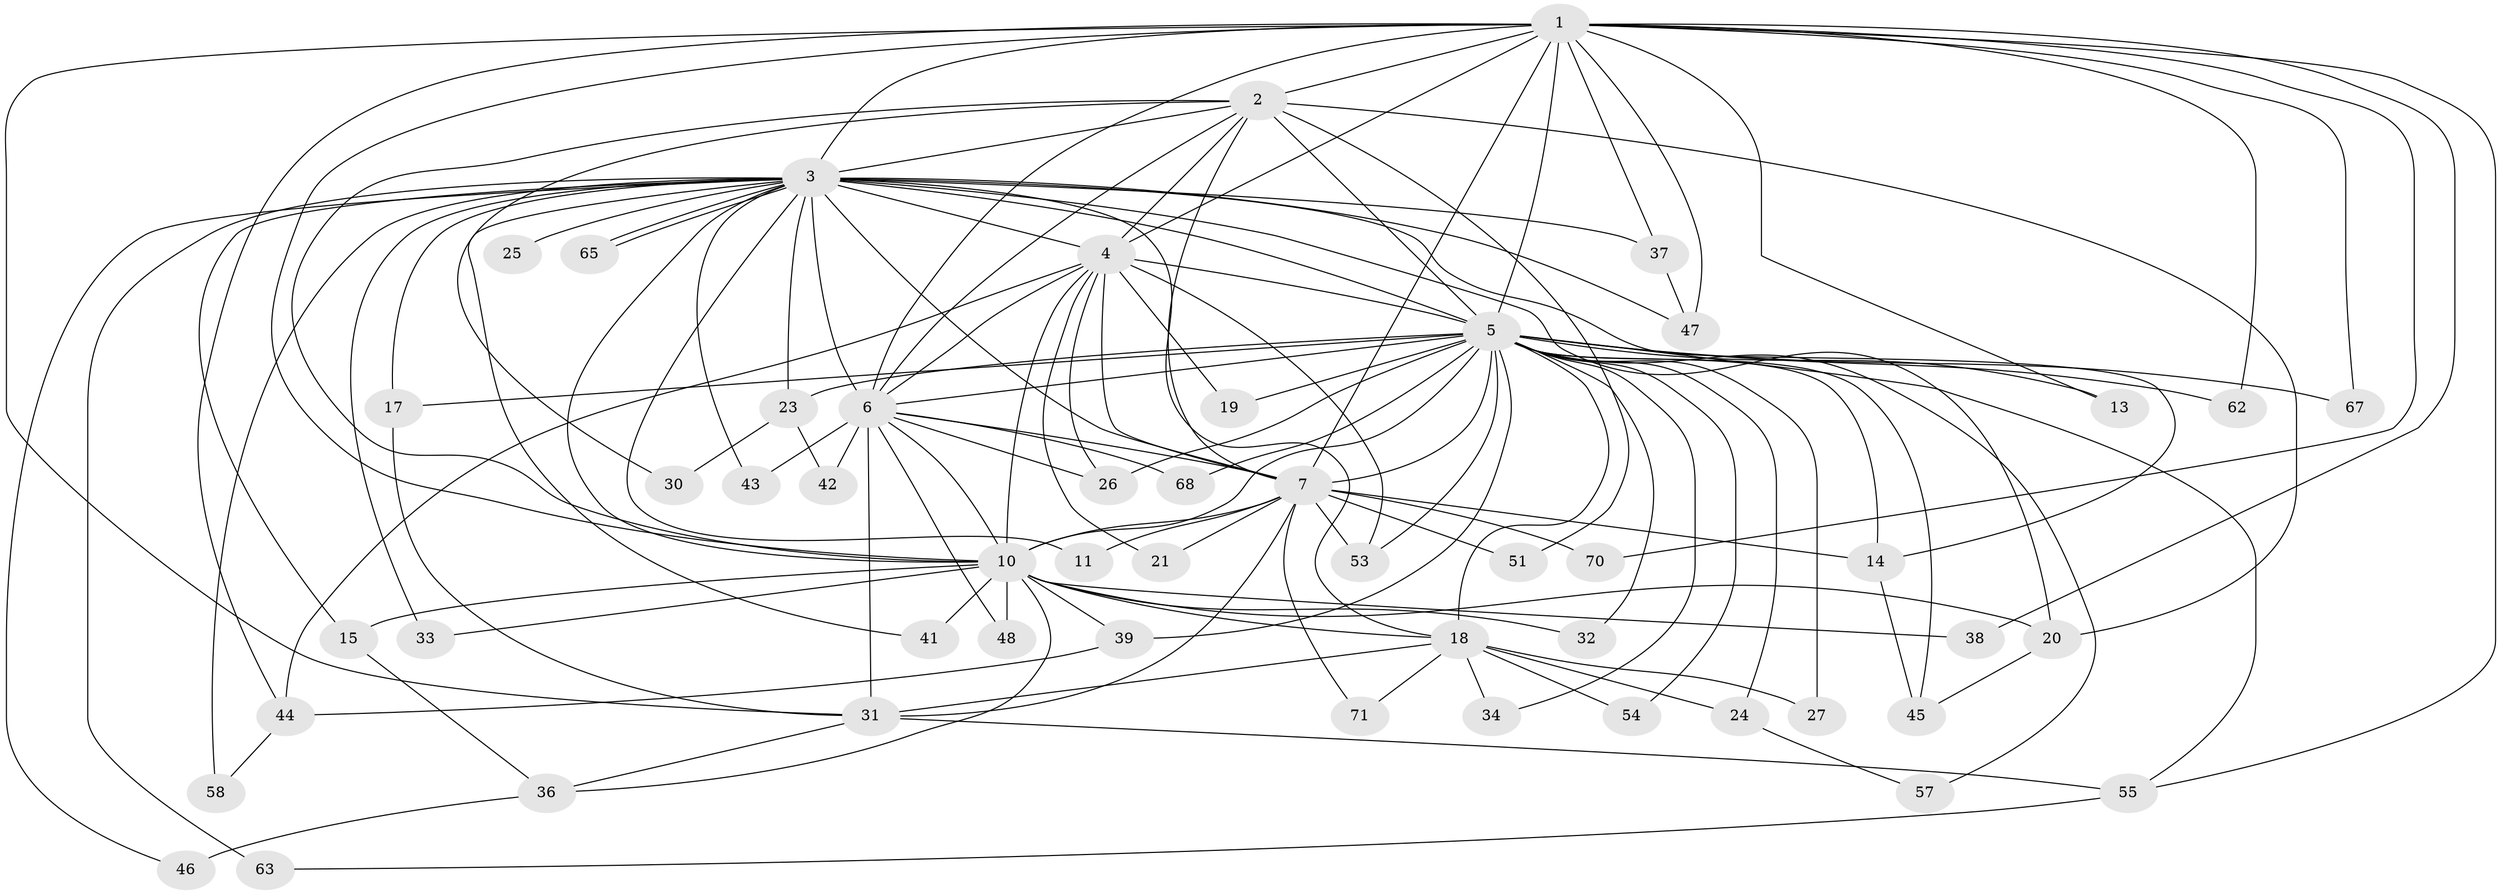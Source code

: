 // Generated by graph-tools (version 1.1) at 2025/23/03/03/25 07:23:39]
// undirected, 52 vertices, 128 edges
graph export_dot {
graph [start="1"]
  node [color=gray90,style=filled];
  1 [super="+40"];
  2 [super="+29"];
  3 [super="+8"];
  4;
  5 [super="+9"];
  6 [super="+61"];
  7 [super="+12"];
  10 [super="+28"];
  11;
  13;
  14 [super="+16"];
  15 [super="+64"];
  17;
  18 [super="+22"];
  19;
  20 [super="+59"];
  21;
  23 [super="+66"];
  24;
  25;
  26 [super="+35"];
  27 [super="+50"];
  30;
  31 [super="+72"];
  32;
  33;
  34;
  36;
  37;
  38;
  39 [super="+49"];
  41;
  42;
  43;
  44;
  45 [super="+52"];
  46;
  47 [super="+60"];
  48;
  51;
  53 [super="+56"];
  54;
  55 [super="+69"];
  57;
  58;
  62;
  63;
  65;
  67;
  68;
  70;
  71;
  1 -- 2;
  1 -- 3 [weight=2];
  1 -- 4;
  1 -- 5 [weight=2];
  1 -- 6;
  1 -- 7;
  1 -- 10;
  1 -- 13;
  1 -- 37;
  1 -- 38;
  1 -- 44;
  1 -- 55;
  1 -- 62;
  1 -- 67;
  1 -- 70;
  1 -- 31;
  1 -- 47;
  2 -- 3 [weight=2];
  2 -- 4;
  2 -- 5 [weight=2];
  2 -- 6;
  2 -- 7 [weight=2];
  2 -- 10;
  2 -- 30;
  2 -- 51;
  2 -- 20;
  3 -- 4 [weight=2];
  3 -- 5 [weight=4];
  3 -- 6 [weight=2];
  3 -- 7 [weight=2];
  3 -- 10 [weight=2];
  3 -- 11;
  3 -- 17;
  3 -- 25 [weight=2];
  3 -- 37;
  3 -- 41;
  3 -- 46;
  3 -- 47;
  3 -- 65;
  3 -- 65;
  3 -- 14;
  3 -- 15;
  3 -- 18;
  3 -- 20;
  3 -- 23 [weight=2];
  3 -- 33;
  3 -- 43;
  3 -- 58;
  3 -- 63;
  4 -- 5 [weight=2];
  4 -- 6;
  4 -- 7;
  4 -- 10;
  4 -- 19;
  4 -- 21;
  4 -- 26;
  4 -- 44;
  4 -- 53;
  5 -- 6 [weight=2];
  5 -- 7 [weight=2];
  5 -- 10 [weight=2];
  5 -- 13;
  5 -- 17;
  5 -- 24;
  5 -- 32;
  5 -- 34;
  5 -- 39;
  5 -- 53;
  5 -- 54;
  5 -- 62;
  5 -- 68;
  5 -- 67;
  5 -- 19;
  5 -- 23;
  5 -- 26;
  5 -- 27 [weight=2];
  5 -- 45;
  5 -- 57;
  5 -- 55;
  5 -- 18;
  5 -- 14;
  6 -- 7;
  6 -- 10;
  6 -- 42;
  6 -- 43;
  6 -- 48;
  6 -- 68;
  6 -- 31;
  6 -- 26;
  7 -- 10 [weight=2];
  7 -- 11;
  7 -- 14;
  7 -- 51;
  7 -- 70;
  7 -- 71;
  7 -- 53;
  7 -- 21;
  7 -- 31;
  10 -- 15;
  10 -- 18;
  10 -- 20;
  10 -- 32;
  10 -- 33;
  10 -- 38;
  10 -- 39;
  10 -- 41;
  10 -- 48;
  10 -- 36;
  14 -- 45;
  15 -- 36;
  17 -- 31;
  18 -- 34;
  18 -- 54;
  18 -- 71;
  18 -- 24;
  18 -- 27;
  18 -- 31;
  20 -- 45;
  23 -- 30;
  23 -- 42;
  24 -- 57;
  31 -- 36;
  31 -- 55;
  36 -- 46;
  37 -- 47;
  39 -- 44;
  44 -- 58;
  55 -- 63;
}
